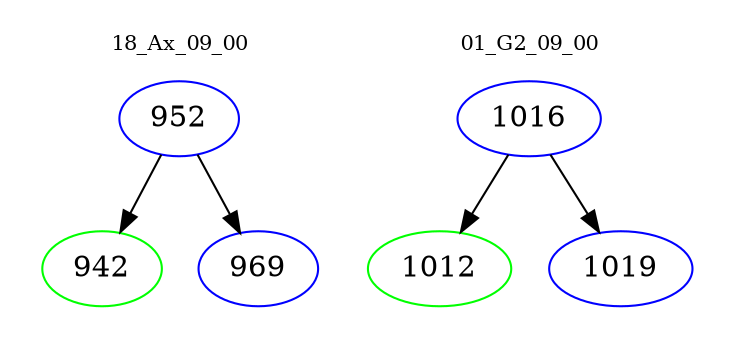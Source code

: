 digraph{
subgraph cluster_0 {
color = white
label = "18_Ax_09_00";
fontsize=10;
T0_952 [label="952", color="blue"]
T0_952 -> T0_942 [color="black"]
T0_942 [label="942", color="green"]
T0_952 -> T0_969 [color="black"]
T0_969 [label="969", color="blue"]
}
subgraph cluster_1 {
color = white
label = "01_G2_09_00";
fontsize=10;
T1_1016 [label="1016", color="blue"]
T1_1016 -> T1_1012 [color="black"]
T1_1012 [label="1012", color="green"]
T1_1016 -> T1_1019 [color="black"]
T1_1019 [label="1019", color="blue"]
}
}
